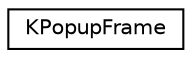 digraph "Graphical Class Hierarchy"
{
  edge [fontname="Helvetica",fontsize="10",labelfontname="Helvetica",labelfontsize="10"];
  node [fontname="Helvetica",fontsize="10",shape=record];
  rankdir="LR";
  Node0 [label="KPopupFrame",height=0.2,width=0.4,color="black", fillcolor="white", style="filled",URL="$classKPopupFrame.html",tooltip="Frame with popup menu behavior. "];
}

